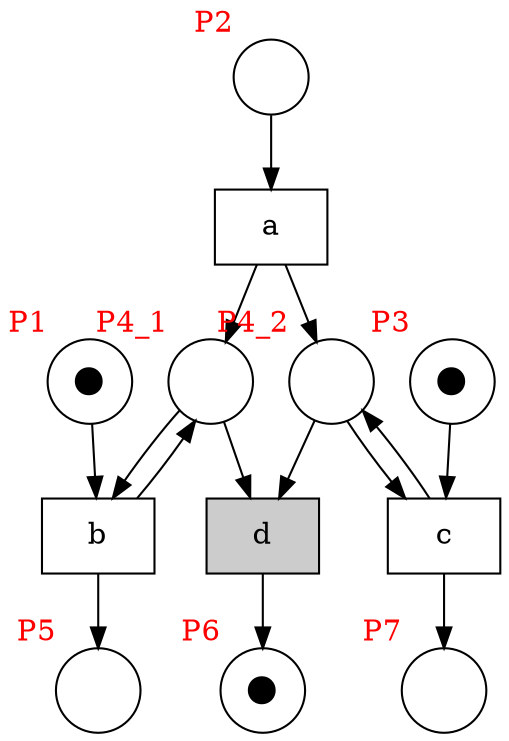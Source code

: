 digraph test {
  p1 -> t2;
  p2 -> t1;
  t1 -> p4;
  t1 -> p8;
  p3 -> t3;
  t2 -> p4 [constraint=false];
  p4 -> t2;
  t3 -> p8 [constraint=false];
  p8 -> t3;
  t2 -> p5;
  p4 -> t4;
  p8 -> t4;
  t3 -> p7;
  t4 -> p6;
  p1 [label="⬤" xlabel= <<FONT COLOR="red">P1</FONT>> shape=circle ];
  p2 [label="" xlabel= <<FONT COLOR="red">P2</FONT>> shape=circle ];
  p3 [label="⬤" xlabel= <<FONT COLOR="red">P3</FONT>> shape=circle ];
  p4 [fontcolor="white" label="⬤" xlabel= <<FONT COLOR="red">P4_1</FONT>> shape=circle ];
  p5 [fontcolor="white" label="⬤" xlabel= <<FONT COLOR="red">P5</FONT>> shape=circle ];
  p6 [label="⬤" xlabel= <<FONT COLOR="red">P6</FONT>> shape=circle ];
  p7 [fontcolor="white" label="⬤" xlabel= <<FONT COLOR="red">P7</FONT>> shape=circle ];
  p8 [fontcolor="white" label="⬤" xlabel= <<FONT COLOR="red">P4_2</FONT>> shape=circle ];
  t1 [label="a" shape=box];
  t2 [label="b" shape=box];
  t3 [label="c" shape=box];
  t4 [fillcolor="#cccccc" label="d" shape=box style=filled];
}